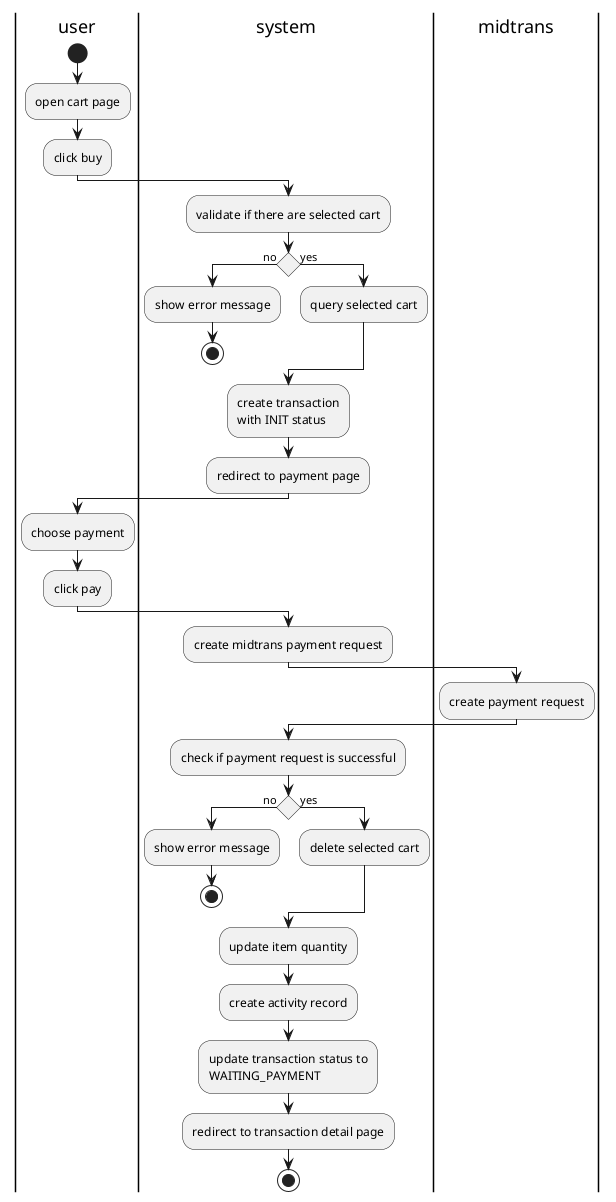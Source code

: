 @startuml

|user|
start
:open cart page;
:click buy;
|system|
:validate if there are selected cart;
if () then (no)
    :show error message;
    stop
else (yes)
    :query selected cart;
endif
:create transaction\nwith INIT status;
:redirect to payment page;
|user|
:choose payment;
:click pay;
|system|
:create midtrans payment request;
|midtrans|
:create payment request;
|system|
:check if payment request is successful;
if () then (no)
    :show error message;
    stop
else (yes)
    :delete selected cart;
endif
:update item quantity;
:create activity record;
:update transaction status to\nWAITING_PAYMENT;
:redirect to transaction detail page;
stop

@enduml